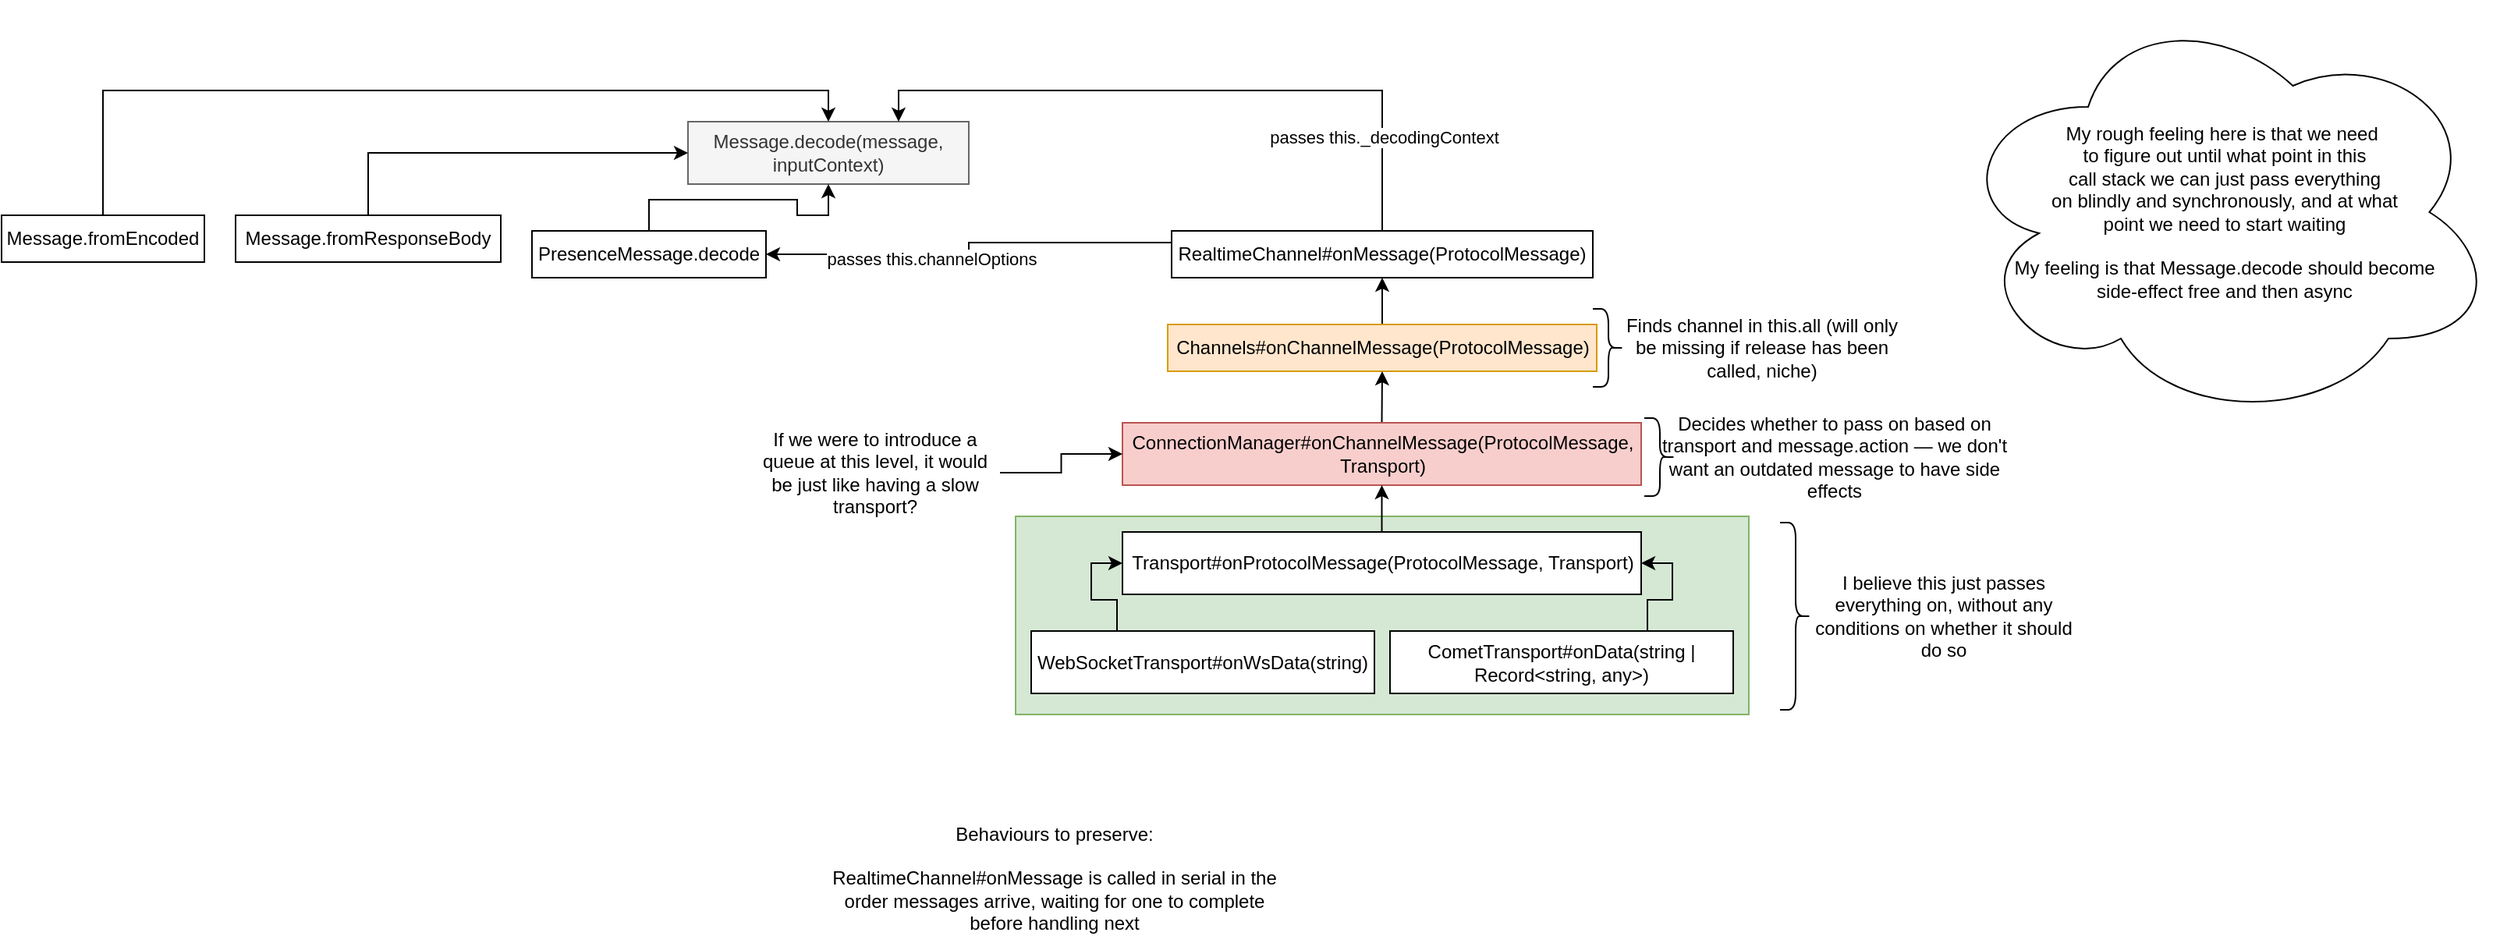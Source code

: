 <mxfile version="21.3.4" type="github">
  <diagram name="Page-1" id="bqg4AT4LUmdeRJvYdjdG">
    <mxGraphModel dx="1140" dy="768" grid="1" gridSize="10" guides="1" tooltips="1" connect="1" arrows="1" fold="1" page="1" pageScale="1" pageWidth="1654" pageHeight="1169" math="0" shadow="0">
      <root>
        <mxCell id="0" />
        <mxCell id="1" parent="0" />
        <mxCell id="s_DyGTZ0WG8gpCI7RQzg-22" value="" style="rounded=0;whiteSpace=wrap;html=1;fillColor=#d5e8d4;strokeColor=#82b366;" vertex="1" parent="1">
          <mxGeometry x="780" y="383" width="470" height="127" as="geometry" />
        </mxCell>
        <mxCell id="s_DyGTZ0WG8gpCI7RQzg-1" value="Message.decode(message, inputContext)" style="rounded=0;whiteSpace=wrap;html=1;fillColor=#f5f5f5;fontColor=#333333;strokeColor=#666666;" vertex="1" parent="1">
          <mxGeometry x="570" y="130" width="180" height="40" as="geometry" />
        </mxCell>
        <mxCell id="s_DyGTZ0WG8gpCI7RQzg-11" style="edgeStyle=orthogonalEdgeStyle;rounded=0;orthogonalLoop=1;jettySize=auto;html=1;exitX=0.5;exitY=0;exitDx=0;exitDy=0;" edge="1" parent="1" source="s_DyGTZ0WG8gpCI7RQzg-3" target="s_DyGTZ0WG8gpCI7RQzg-1">
          <mxGeometry relative="1" as="geometry" />
        </mxCell>
        <mxCell id="s_DyGTZ0WG8gpCI7RQzg-3" value="PresenceMessage.decode" style="rounded=0;whiteSpace=wrap;html=1;" vertex="1" parent="1">
          <mxGeometry x="470" y="200" width="150" height="30" as="geometry" />
        </mxCell>
        <mxCell id="s_DyGTZ0WG8gpCI7RQzg-8" style="edgeStyle=orthogonalEdgeStyle;rounded=0;orthogonalLoop=1;jettySize=auto;html=1;exitX=0.5;exitY=0;exitDx=0;exitDy=0;entryX=0;entryY=0.5;entryDx=0;entryDy=0;" edge="1" parent="1" source="s_DyGTZ0WG8gpCI7RQzg-4" target="s_DyGTZ0WG8gpCI7RQzg-1">
          <mxGeometry relative="1" as="geometry" />
        </mxCell>
        <mxCell id="s_DyGTZ0WG8gpCI7RQzg-4" value="Message.fromResponseBody" style="rounded=0;whiteSpace=wrap;html=1;" vertex="1" parent="1">
          <mxGeometry x="280" y="190" width="170" height="30" as="geometry" />
        </mxCell>
        <mxCell id="s_DyGTZ0WG8gpCI7RQzg-9" style="edgeStyle=orthogonalEdgeStyle;rounded=0;orthogonalLoop=1;jettySize=auto;html=1;exitX=0.5;exitY=0;exitDx=0;exitDy=0;entryX=0.5;entryY=0;entryDx=0;entryDy=0;" edge="1" parent="1" source="s_DyGTZ0WG8gpCI7RQzg-5" target="s_DyGTZ0WG8gpCI7RQzg-1">
          <mxGeometry relative="1" as="geometry" />
        </mxCell>
        <mxCell id="s_DyGTZ0WG8gpCI7RQzg-5" value="Message.fromEncoded" style="rounded=0;whiteSpace=wrap;html=1;" vertex="1" parent="1">
          <mxGeometry x="130" y="190" width="130" height="30" as="geometry" />
        </mxCell>
        <mxCell id="s_DyGTZ0WG8gpCI7RQzg-10" style="edgeStyle=orthogonalEdgeStyle;rounded=0;orthogonalLoop=1;jettySize=auto;html=1;exitX=0.5;exitY=0;exitDx=0;exitDy=0;entryX=0.75;entryY=0;entryDx=0;entryDy=0;" edge="1" parent="1" source="s_DyGTZ0WG8gpCI7RQzg-6" target="s_DyGTZ0WG8gpCI7RQzg-1">
          <mxGeometry relative="1" as="geometry" />
        </mxCell>
        <mxCell id="s_DyGTZ0WG8gpCI7RQzg-12" value="passes this._decodingContext" style="edgeLabel;html=1;align=center;verticalAlign=middle;resizable=0;points=[];" vertex="1" connectable="0" parent="s_DyGTZ0WG8gpCI7RQzg-10">
          <mxGeometry x="-0.714" y="-1" relative="1" as="geometry">
            <mxPoint as="offset" />
          </mxGeometry>
        </mxCell>
        <mxCell id="s_DyGTZ0WG8gpCI7RQzg-14" style="edgeStyle=orthogonalEdgeStyle;rounded=0;orthogonalLoop=1;jettySize=auto;html=1;exitX=0;exitY=0.25;exitDx=0;exitDy=0;entryX=1;entryY=0.5;entryDx=0;entryDy=0;" edge="1" parent="1" source="s_DyGTZ0WG8gpCI7RQzg-6" target="s_DyGTZ0WG8gpCI7RQzg-3">
          <mxGeometry relative="1" as="geometry" />
        </mxCell>
        <mxCell id="s_DyGTZ0WG8gpCI7RQzg-15" value="passes this.channelOptions" style="edgeLabel;html=1;align=center;verticalAlign=middle;resizable=0;points=[];" vertex="1" connectable="0" parent="s_DyGTZ0WG8gpCI7RQzg-14">
          <mxGeometry x="0.211" y="3" relative="1" as="geometry">
            <mxPoint as="offset" />
          </mxGeometry>
        </mxCell>
        <mxCell id="s_DyGTZ0WG8gpCI7RQzg-6" value="RealtimeChannel#onMessage(ProtocolMessage)" style="rounded=0;whiteSpace=wrap;html=1;" vertex="1" parent="1">
          <mxGeometry x="880" y="200" width="270" height="30" as="geometry" />
        </mxCell>
        <mxCell id="s_DyGTZ0WG8gpCI7RQzg-17" style="edgeStyle=orthogonalEdgeStyle;rounded=0;orthogonalLoop=1;jettySize=auto;html=1;exitX=0.5;exitY=0;exitDx=0;exitDy=0;" edge="1" parent="1" source="s_DyGTZ0WG8gpCI7RQzg-16" target="s_DyGTZ0WG8gpCI7RQzg-6">
          <mxGeometry relative="1" as="geometry" />
        </mxCell>
        <mxCell id="s_DyGTZ0WG8gpCI7RQzg-16" value="Channels#onChannelMessage(ProtocolMessage)" style="rounded=0;whiteSpace=wrap;html=1;fillColor=#ffe6cc;strokeColor=#d79b00;" vertex="1" parent="1">
          <mxGeometry x="877.5" y="260" width="275" height="30" as="geometry" />
        </mxCell>
        <mxCell id="s_DyGTZ0WG8gpCI7RQzg-19" style="edgeStyle=orthogonalEdgeStyle;rounded=0;orthogonalLoop=1;jettySize=auto;html=1;exitX=0.5;exitY=0;exitDx=0;exitDy=0;entryX=0.5;entryY=1;entryDx=0;entryDy=0;" edge="1" parent="1" source="s_DyGTZ0WG8gpCI7RQzg-18" target="s_DyGTZ0WG8gpCI7RQzg-16">
          <mxGeometry relative="1" as="geometry" />
        </mxCell>
        <mxCell id="s_DyGTZ0WG8gpCI7RQzg-18" value="ConnectionManager#onChannelMessage(ProtocolMessage, Transport)" style="rounded=0;whiteSpace=wrap;html=1;fillColor=#f8cecc;strokeColor=#b85450;" vertex="1" parent="1">
          <mxGeometry x="848.5" y="323" width="332.5" height="40" as="geometry" />
        </mxCell>
        <mxCell id="s_DyGTZ0WG8gpCI7RQzg-21" style="edgeStyle=orthogonalEdgeStyle;rounded=0;orthogonalLoop=1;jettySize=auto;html=1;exitX=0.5;exitY=0;exitDx=0;exitDy=0;entryX=0.5;entryY=1;entryDx=0;entryDy=0;" edge="1" parent="1" source="s_DyGTZ0WG8gpCI7RQzg-20" target="s_DyGTZ0WG8gpCI7RQzg-18">
          <mxGeometry relative="1" as="geometry" />
        </mxCell>
        <mxCell id="s_DyGTZ0WG8gpCI7RQzg-20" value="Transport#onProtocolMessage(ProtocolMessage, Transport)" style="rounded=0;whiteSpace=wrap;html=1;" vertex="1" parent="1">
          <mxGeometry x="848.5" y="393" width="332.5" height="40" as="geometry" />
        </mxCell>
        <mxCell id="s_DyGTZ0WG8gpCI7RQzg-27" style="edgeStyle=orthogonalEdgeStyle;rounded=0;orthogonalLoop=1;jettySize=auto;html=1;exitX=0.25;exitY=0;exitDx=0;exitDy=0;entryX=0;entryY=0.5;entryDx=0;entryDy=0;" edge="1" parent="1" source="s_DyGTZ0WG8gpCI7RQzg-23" target="s_DyGTZ0WG8gpCI7RQzg-20">
          <mxGeometry relative="1" as="geometry" />
        </mxCell>
        <mxCell id="s_DyGTZ0WG8gpCI7RQzg-23" value="WebSocketTransport#onWsData(string)" style="rounded=0;whiteSpace=wrap;html=1;" vertex="1" parent="1">
          <mxGeometry x="790" y="456.5" width="220" height="40" as="geometry" />
        </mxCell>
        <mxCell id="s_DyGTZ0WG8gpCI7RQzg-28" style="edgeStyle=orthogonalEdgeStyle;rounded=0;orthogonalLoop=1;jettySize=auto;html=1;exitX=0.75;exitY=0;exitDx=0;exitDy=0;entryX=1;entryY=0.5;entryDx=0;entryDy=0;" edge="1" parent="1" source="s_DyGTZ0WG8gpCI7RQzg-24" target="s_DyGTZ0WG8gpCI7RQzg-20">
          <mxGeometry relative="1" as="geometry" />
        </mxCell>
        <mxCell id="s_DyGTZ0WG8gpCI7RQzg-24" value="CometTransport#onData(string | Record&amp;lt;string, any&amp;gt;)" style="rounded=0;whiteSpace=wrap;html=1;" vertex="1" parent="1">
          <mxGeometry x="1020" y="456.5" width="220" height="40" as="geometry" />
        </mxCell>
        <mxCell id="s_DyGTZ0WG8gpCI7RQzg-29" value="My rough feeling here is that we need&amp;nbsp;&lt;br&gt;to figure out until what point in this&lt;br&gt;call stack we can just pass everything&lt;br&gt;on blindly and synchronously, and at what&lt;br&gt;point we need to start waiting&lt;br&gt;&lt;br&gt;My feeling is that Message.decode should become&lt;br&gt;side-effect free and then async" style="ellipse;shape=cloud;whiteSpace=wrap;html=1;" vertex="1" parent="1">
          <mxGeometry x="1380" y="53" width="350" height="270" as="geometry" />
        </mxCell>
        <mxCell id="s_DyGTZ0WG8gpCI7RQzg-30" value="" style="shape=curlyBracket;whiteSpace=wrap;html=1;rounded=1;flipH=1;labelPosition=right;verticalLabelPosition=middle;align=left;verticalAlign=middle;" vertex="1" parent="1">
          <mxGeometry x="1270" y="387" width="20" height="120" as="geometry" />
        </mxCell>
        <mxCell id="s_DyGTZ0WG8gpCI7RQzg-31" value="I believe this just passes everything on, without any conditions on whether it should do so" style="text;html=1;strokeColor=none;fillColor=none;align=center;verticalAlign=middle;whiteSpace=wrap;rounded=0;" vertex="1" parent="1">
          <mxGeometry x="1290" y="431.5" width="170" height="30" as="geometry" />
        </mxCell>
        <mxCell id="s_DyGTZ0WG8gpCI7RQzg-32" value="" style="shape=curlyBracket;whiteSpace=wrap;html=1;rounded=1;flipH=1;labelPosition=right;verticalLabelPosition=middle;align=left;verticalAlign=middle;" vertex="1" parent="1">
          <mxGeometry x="1183" y="320" width="20" height="50" as="geometry" />
        </mxCell>
        <mxCell id="s_DyGTZ0WG8gpCI7RQzg-33" value="Decides whether to pass on based on transport and message.action — we don&#39;t want an outdated message to have side effects" style="text;html=1;strokeColor=none;fillColor=none;align=center;verticalAlign=middle;whiteSpace=wrap;rounded=0;" vertex="1" parent="1">
          <mxGeometry x="1190" y="320" width="230" height="50" as="geometry" />
        </mxCell>
        <mxCell id="s_DyGTZ0WG8gpCI7RQzg-34" value="" style="shape=curlyBracket;whiteSpace=wrap;html=1;rounded=1;flipH=1;labelPosition=right;verticalLabelPosition=middle;align=left;verticalAlign=middle;" vertex="1" parent="1">
          <mxGeometry x="1150" y="250" width="20" height="50" as="geometry" />
        </mxCell>
        <mxCell id="s_DyGTZ0WG8gpCI7RQzg-35" value="Finds channel in this.all (will only be missing if release has been called, niche)" style="text;html=1;strokeColor=none;fillColor=none;align=center;verticalAlign=middle;whiteSpace=wrap;rounded=0;" vertex="1" parent="1">
          <mxGeometry x="1170" y="255" width="177" height="40" as="geometry" />
        </mxCell>
        <mxCell id="s_DyGTZ0WG8gpCI7RQzg-37" style="edgeStyle=orthogonalEdgeStyle;rounded=0;orthogonalLoop=1;jettySize=auto;html=1;exitX=1;exitY=0.5;exitDx=0;exitDy=0;entryX=0;entryY=0.5;entryDx=0;entryDy=0;" edge="1" parent="1" source="s_DyGTZ0WG8gpCI7RQzg-36" target="s_DyGTZ0WG8gpCI7RQzg-18">
          <mxGeometry relative="1" as="geometry" />
        </mxCell>
        <mxCell id="s_DyGTZ0WG8gpCI7RQzg-36" value="If we were to introduce a queue at this level, it would be just like having a slow transport?" style="text;html=1;strokeColor=none;fillColor=none;align=center;verticalAlign=middle;whiteSpace=wrap;rounded=0;" vertex="1" parent="1">
          <mxGeometry x="610" y="340" width="160" height="30" as="geometry" />
        </mxCell>
        <mxCell id="s_DyGTZ0WG8gpCI7RQzg-38" value="Behaviours to preserve:&lt;br&gt;&lt;br&gt;RealtimeChannel#onMessage is called in serial in the order messages arrive, waiting for one to complete before handling next" style="text;html=1;strokeColor=none;fillColor=none;align=center;verticalAlign=middle;whiteSpace=wrap;rounded=0;" vertex="1" parent="1">
          <mxGeometry x="660" y="600" width="290" height="30" as="geometry" />
        </mxCell>
      </root>
    </mxGraphModel>
  </diagram>
</mxfile>

